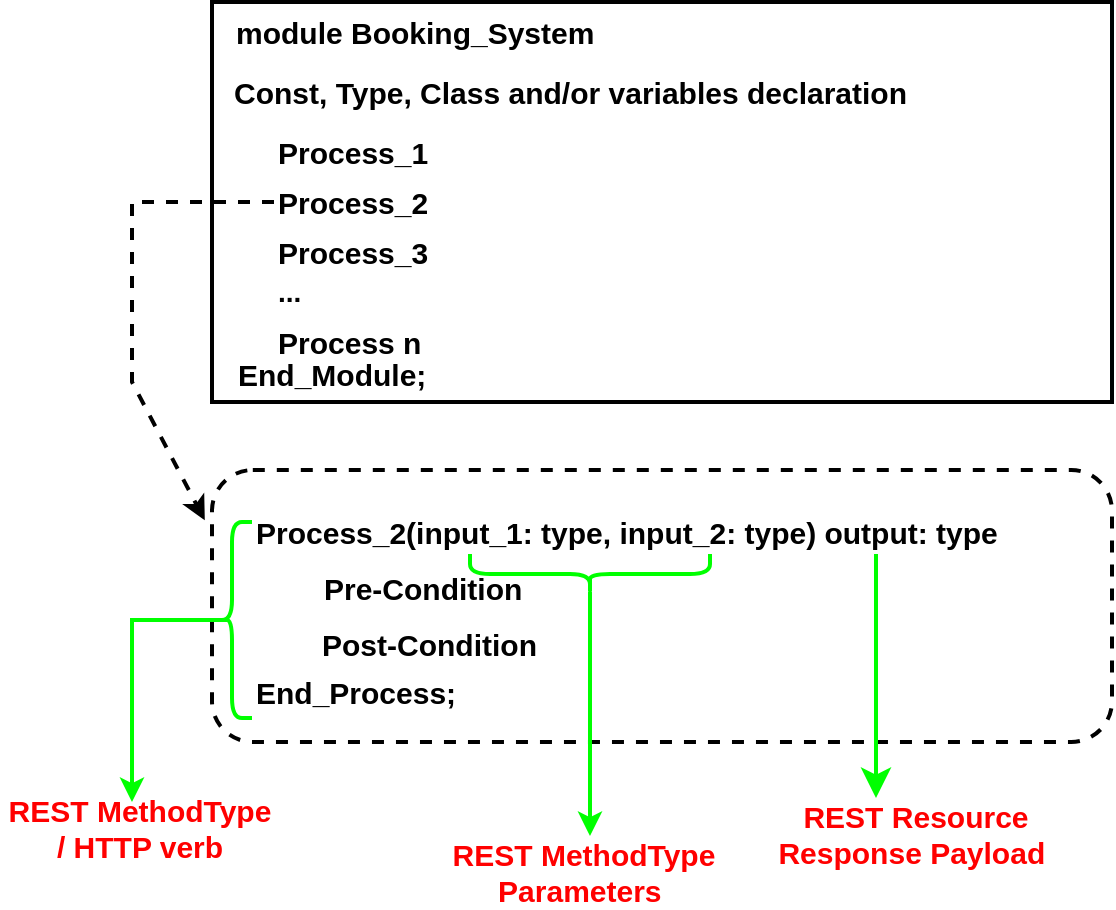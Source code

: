 <mxfile version="15.8.7" type="device" pages="2"><diagram id="NWSrQjj3ngRqaq7mK4eJ" name="Page-1"><mxGraphModel dx="946" dy="629" grid="1" gridSize="10" guides="1" tooltips="1" connect="1" arrows="1" fold="1" page="1" pageScale="1" pageWidth="1169" pageHeight="827" math="0" shadow="0"><root><mxCell id="0"/><mxCell id="1" parent="0"/><mxCell id="K0A8qy7obqtZUVzw5Ud4-1" value="" style="rounded=0;whiteSpace=wrap;html=1;strokeWidth=2;" parent="1" vertex="1"><mxGeometry x="230" y="90" width="450" height="200" as="geometry"/></mxCell><mxCell id="K0A8qy7obqtZUVzw5Ud4-2" value="&lt;b style=&quot;font-size: 15px;&quot;&gt;&lt;font style=&quot;font-size: 15px;&quot;&gt;module Booking_System&lt;/font&gt;&lt;/b&gt;" style="text;html=1;strokeColor=none;fillColor=none;align=left;verticalAlign=middle;whiteSpace=wrap;rounded=0;fontSize=15;" parent="1" vertex="1"><mxGeometry x="240" y="100" width="200" height="10" as="geometry"/></mxCell><mxCell id="K0A8qy7obqtZUVzw5Ud4-3" value="&lt;b style=&quot;font-size: 15px;&quot;&gt;&lt;font style=&quot;font-size: 15px;&quot;&gt;Const, Type, Class and/or variables declaration&lt;/font&gt;&lt;/b&gt;" style="text;html=1;strokeColor=none;fillColor=none;align=left;verticalAlign=middle;whiteSpace=wrap;rounded=0;fontSize=15;" parent="1" vertex="1"><mxGeometry x="239" y="130" width="341" height="10" as="geometry"/></mxCell><mxCell id="K0A8qy7obqtZUVzw5Ud4-4" value="&lt;b style=&quot;font-size: 15px;&quot;&gt;&lt;font style=&quot;font-size: 15px;&quot;&gt;Process_1&lt;/font&gt;&lt;/b&gt;" style="text;html=1;strokeColor=none;fillColor=none;align=left;verticalAlign=middle;whiteSpace=wrap;rounded=0;fontSize=15;" parent="1" vertex="1"><mxGeometry x="261" y="160" width="200" height="10" as="geometry"/></mxCell><mxCell id="K0A8qy7obqtZUVzw5Ud4-5" value="&lt;b style=&quot;font-size: 15px;&quot;&gt;&lt;font style=&quot;font-size: 15px;&quot;&gt;Process_2&lt;/font&gt;&lt;/b&gt;" style="text;html=1;strokeColor=none;fillColor=none;align=left;verticalAlign=middle;whiteSpace=wrap;rounded=0;fontSize=15;" parent="1" vertex="1"><mxGeometry x="261" y="185" width="200" height="10" as="geometry"/></mxCell><mxCell id="K0A8qy7obqtZUVzw5Ud4-6" value="&lt;b style=&quot;font-size: 15px;&quot;&gt;&lt;font style=&quot;font-size: 15px;&quot;&gt;Process_3&lt;/font&gt;&lt;/b&gt;" style="text;html=1;strokeColor=none;fillColor=none;align=left;verticalAlign=middle;whiteSpace=wrap;rounded=0;fontSize=15;" parent="1" vertex="1"><mxGeometry x="261" y="210" width="200" height="10" as="geometry"/></mxCell><mxCell id="K0A8qy7obqtZUVzw5Ud4-7" value="&lt;b style=&quot;font-size: 15px;&quot;&gt;&lt;font style=&quot;font-size: 15px;&quot;&gt;Process n&lt;/font&gt;&lt;/b&gt;" style="text;html=1;strokeColor=none;fillColor=none;align=left;verticalAlign=middle;whiteSpace=wrap;rounded=0;fontSize=15;" parent="1" vertex="1"><mxGeometry x="261" y="255" width="200" height="10" as="geometry"/></mxCell><mxCell id="K0A8qy7obqtZUVzw5Ud4-8" value="&lt;b&gt;&lt;font style=&quot;font-size: 14px&quot;&gt;...&lt;/font&gt;&lt;/b&gt;" style="text;html=1;strokeColor=none;fillColor=none;align=left;verticalAlign=middle;whiteSpace=wrap;rounded=0;" parent="1" vertex="1"><mxGeometry x="261" y="230" width="200" height="10" as="geometry"/></mxCell><mxCell id="K0A8qy7obqtZUVzw5Ud4-9" value="&lt;b style=&quot;font-size: 15px;&quot;&gt;&lt;font style=&quot;font-size: 15px;&quot;&gt;End_Module;&lt;/font&gt;&lt;/b&gt;" style="text;html=1;strokeColor=none;fillColor=none;align=left;verticalAlign=middle;whiteSpace=wrap;rounded=0;fontSize=15;" parent="1" vertex="1"><mxGeometry x="241" y="271" width="200" height="10" as="geometry"/></mxCell><mxCell id="K0A8qy7obqtZUVzw5Ud4-10" value="" style="rounded=1;whiteSpace=wrap;html=1;fontSize=14;dashed=1;strokeWidth=2;" parent="1" vertex="1"><mxGeometry x="230" y="324" width="450" height="136" as="geometry"/></mxCell><mxCell id="K0A8qy7obqtZUVzw5Ud4-11" value="&lt;b style=&quot;font-size: 15px&quot;&gt;&lt;font style=&quot;font-size: 15px&quot;&gt;Process_2(input_1: type, input_2: type) output: type&lt;/font&gt;&lt;/b&gt;" style="text;html=1;strokeColor=none;fillColor=none;align=left;verticalAlign=middle;whiteSpace=wrap;rounded=0;fontSize=15;" parent="1" vertex="1"><mxGeometry x="250" y="350" width="380" height="10" as="geometry"/></mxCell><mxCell id="K0A8qy7obqtZUVzw5Ud4-12" value="&lt;b style=&quot;font-size: 15px;&quot;&gt;&lt;font style=&quot;font-size: 15px;&quot;&gt;Pre-Condition&amp;nbsp;&lt;/font&gt;&lt;/b&gt;" style="text;html=1;strokeColor=none;fillColor=none;align=left;verticalAlign=middle;whiteSpace=wrap;rounded=0;fontSize=15;" parent="1" vertex="1"><mxGeometry x="284" y="378" width="156" height="10" as="geometry"/></mxCell><mxCell id="K0A8qy7obqtZUVzw5Ud4-13" value="&lt;b style=&quot;font-size: 15px;&quot;&gt;&lt;font style=&quot;font-size: 15px;&quot;&gt;Post-Condition&amp;nbsp;&lt;/font&gt;&lt;/b&gt;" style="text;html=1;strokeColor=none;fillColor=none;align=left;verticalAlign=middle;whiteSpace=wrap;rounded=0;fontSize=15;" parent="1" vertex="1"><mxGeometry x="283" y="406" width="156" height="10" as="geometry"/></mxCell><mxCell id="K0A8qy7obqtZUVzw5Ud4-14" value="&lt;b style=&quot;font-size: 15px&quot;&gt;&lt;font style=&quot;font-size: 15px&quot;&gt;End_Process;&lt;/font&gt;&lt;/b&gt;" style="text;html=1;strokeColor=none;fillColor=none;align=left;verticalAlign=middle;whiteSpace=wrap;rounded=0;fontSize=15;" parent="1" vertex="1"><mxGeometry x="250" y="430" width="156" height="10" as="geometry"/></mxCell><mxCell id="K0A8qy7obqtZUVzw5Ud4-16" value="" style="endArrow=classic;html=1;rounded=0;fontSize=14;exitX=0;exitY=0.5;exitDx=0;exitDy=0;entryX=-0.008;entryY=0.185;entryDx=0;entryDy=0;entryPerimeter=0;dashed=1;strokeWidth=2;" parent="1" source="K0A8qy7obqtZUVzw5Ud4-5" target="K0A8qy7obqtZUVzw5Ud4-10" edge="1"><mxGeometry width="50" height="50" relative="1" as="geometry"><mxPoint x="220" y="180" as="sourcePoint"/><mxPoint x="190" y="235" as="targetPoint"/><Array as="points"><mxPoint x="190" y="190"/><mxPoint x="190" y="280"/></Array></mxGeometry></mxCell><mxCell id="K0A8qy7obqtZUVzw5Ud4-21" value="" style="shape=curlyBracket;whiteSpace=wrap;html=1;rounded=1;fontSize=15;strokeWidth=2;strokeColor=#00FF00;" parent="1" vertex="1"><mxGeometry x="230" y="350" width="20" height="98" as="geometry"/></mxCell><mxCell id="K0A8qy7obqtZUVzw5Ud4-22" value="" style="edgeStyle=segmentEdgeStyle;endArrow=classic;html=1;rounded=0;fontSize=15;strokeWidth=2;exitX=0.1;exitY=0.5;exitDx=0;exitDy=0;exitPerimeter=0;strokeColor=#00FF00;" parent="1" source="K0A8qy7obqtZUVzw5Ud4-21" edge="1"><mxGeometry width="50" height="50" relative="1" as="geometry"><mxPoint x="140" y="436" as="sourcePoint"/><mxPoint x="190" y="490" as="targetPoint"/></mxGeometry></mxCell><mxCell id="K0A8qy7obqtZUVzw5Ud4-23" value="REST MethodType / HTTP verb" style="text;html=1;strokeColor=none;fillColor=none;align=center;verticalAlign=middle;whiteSpace=wrap;rounded=0;fontSize=15;fontStyle=1;fontColor=#FF0000;" parent="1" vertex="1"><mxGeometry x="124" y="488" width="140" height="30" as="geometry"/></mxCell><mxCell id="K0A8qy7obqtZUVzw5Ud4-24" value="" style="shape=curlyBracket;whiteSpace=wrap;html=1;rounded=1;fontSize=15;fontColor=#FF0000;strokeColor=#00FF00;strokeWidth=2;rotation=-90;" parent="1" vertex="1"><mxGeometry x="409" y="316" width="20" height="120" as="geometry"/></mxCell><mxCell id="K0A8qy7obqtZUVzw5Ud4-25" value="" style="endArrow=classic;html=1;rounded=0;fontSize=15;fontColor=#FF0000;strokeColor=#00FF00;strokeWidth=2;" parent="1" edge="1"><mxGeometry width="50" height="50" relative="1" as="geometry"><mxPoint x="419" y="385" as="sourcePoint"/><mxPoint x="419" y="507" as="targetPoint"/></mxGeometry></mxCell><mxCell id="K0A8qy7obqtZUVzw5Ud4-26" value="REST MethodType Parameters&amp;nbsp;" style="text;html=1;strokeColor=none;fillColor=none;align=center;verticalAlign=middle;whiteSpace=wrap;rounded=0;fontSize=15;fontStyle=1;fontColor=#FF0000;" parent="1" vertex="1"><mxGeometry x="346" y="510" width="140" height="30" as="geometry"/></mxCell><mxCell id="K0A8qy7obqtZUVzw5Ud4-27" value="REST Resource Response Payload&amp;nbsp;" style="text;html=1;strokeColor=none;fillColor=none;align=center;verticalAlign=middle;whiteSpace=wrap;rounded=0;fontSize=15;fontStyle=1;fontColor=#FF0000;" parent="1" vertex="1"><mxGeometry x="504" y="491" width="156" height="30" as="geometry"/></mxCell><mxCell id="K0A8qy7obqtZUVzw5Ud4-28" value="" style="endArrow=classic;html=1;rounded=0;fontSize=15;fontColor=#FF0000;strokeColor=#00FF00;strokeWidth=2;endSize=9;" parent="1" edge="1"><mxGeometry width="50" height="50" relative="1" as="geometry"><mxPoint x="562" y="366" as="sourcePoint"/><mxPoint x="562" y="488" as="targetPoint"/></mxGeometry></mxCell></root></mxGraphModel></diagram><diagram id="5QcyQVQ2m1-UYR9_SLZH" name="SOFL-CDFD"><mxGraphModel dx="946" dy="629" grid="1" gridSize="10" guides="1" tooltips="1" connect="1" arrows="1" fold="1" page="1" pageScale="1" pageWidth="1169" pageHeight="827" math="0" shadow="0"><root><mxCell id="-chSdFqNRrhIFblKWe3N-0"/><mxCell id="-chSdFqNRrhIFblKWe3N-1" parent="-chSdFqNRrhIFblKWe3N-0"/><mxCell id="tENg-nuehEVftpZbNXXT-30" value="" style="rounded=0;whiteSpace=wrap;html=1;" vertex="1" parent="-chSdFqNRrhIFblKWe3N-1"><mxGeometry x="130" y="360" width="490" height="130" as="geometry"/></mxCell><mxCell id="tENg-nuehEVftpZbNXXT-5" value="" style="group" vertex="1" connectable="0" parent="-chSdFqNRrhIFblKWe3N-1"><mxGeometry x="160" y="120" width="160" height="90" as="geometry"/></mxCell><mxCell id="tENg-nuehEVftpZbNXXT-0" value="" style="rounded=0;whiteSpace=wrap;html=1;" vertex="1" parent="tENg-nuehEVftpZbNXXT-5"><mxGeometry width="160" height="90" as="geometry"/></mxCell><mxCell id="tENg-nuehEVftpZbNXXT-1" value="" style="endArrow=none;html=1;rounded=0;" edge="1" parent="tENg-nuehEVftpZbNXXT-5"><mxGeometry width="50" height="50" relative="1" as="geometry"><mxPoint x="10" y="80" as="sourcePoint"/><mxPoint x="10" y="10" as="targetPoint"/></mxGeometry></mxCell><mxCell id="tENg-nuehEVftpZbNXXT-2" value="" style="endArrow=none;html=1;rounded=0;" edge="1" parent="tENg-nuehEVftpZbNXXT-5"><mxGeometry width="50" height="50" relative="1" as="geometry"><mxPoint y="10" as="sourcePoint"/><mxPoint x="160" y="10" as="targetPoint"/></mxGeometry></mxCell><mxCell id="tENg-nuehEVftpZbNXXT-3" value="" style="endArrow=none;html=1;rounded=0;" edge="1" parent="tENg-nuehEVftpZbNXXT-5"><mxGeometry width="50" height="50" relative="1" as="geometry"><mxPoint y="80" as="sourcePoint"/><mxPoint x="160" y="80" as="targetPoint"/></mxGeometry></mxCell><mxCell id="tENg-nuehEVftpZbNXXT-4" value="" style="endArrow=none;html=1;rounded=0;" edge="1" parent="tENg-nuehEVftpZbNXXT-5"><mxGeometry width="50" height="50" relative="1" as="geometry"><mxPoint x="150" y="80" as="sourcePoint"/><mxPoint x="150" y="10" as="targetPoint"/></mxGeometry></mxCell><mxCell id="tENg-nuehEVftpZbNXXT-38" value="A" style="text;html=1;strokeColor=none;fillColor=none;align=center;verticalAlign=middle;whiteSpace=wrap;rounded=0;fontSize=16;" vertex="1" parent="tENg-nuehEVftpZbNXXT-5"><mxGeometry x="50" y="35" width="50" height="20" as="geometry"/></mxCell><mxCell id="tENg-nuehEVftpZbNXXT-6" value="" style="group" vertex="1" connectable="0" parent="-chSdFqNRrhIFblKWe3N-1"><mxGeometry x="439" y="120" width="160" height="90" as="geometry"/></mxCell><mxCell id="tENg-nuehEVftpZbNXXT-7" value="" style="rounded=0;whiteSpace=wrap;html=1;" vertex="1" parent="tENg-nuehEVftpZbNXXT-6"><mxGeometry width="160" height="90" as="geometry"/></mxCell><mxCell id="tENg-nuehEVftpZbNXXT-8" value="" style="endArrow=none;html=1;rounded=0;" edge="1" parent="tENg-nuehEVftpZbNXXT-6"><mxGeometry width="50" height="50" relative="1" as="geometry"><mxPoint x="10" y="80" as="sourcePoint"/><mxPoint x="10" y="10" as="targetPoint"/></mxGeometry></mxCell><mxCell id="tENg-nuehEVftpZbNXXT-9" value="" style="endArrow=none;html=1;rounded=0;" edge="1" parent="tENg-nuehEVftpZbNXXT-6"><mxGeometry width="50" height="50" relative="1" as="geometry"><mxPoint y="10" as="sourcePoint"/><mxPoint x="160" y="10" as="targetPoint"/></mxGeometry></mxCell><mxCell id="tENg-nuehEVftpZbNXXT-10" value="" style="endArrow=none;html=1;rounded=0;" edge="1" parent="tENg-nuehEVftpZbNXXT-6"><mxGeometry width="50" height="50" relative="1" as="geometry"><mxPoint y="80" as="sourcePoint"/><mxPoint x="160" y="80" as="targetPoint"/></mxGeometry></mxCell><mxCell id="tENg-nuehEVftpZbNXXT-11" value="" style="endArrow=none;html=1;rounded=0;" edge="1" parent="tENg-nuehEVftpZbNXXT-6"><mxGeometry width="50" height="50" relative="1" as="geometry"><mxPoint x="151" y="80" as="sourcePoint"/><mxPoint x="151" y="10" as="targetPoint"/></mxGeometry></mxCell><mxCell id="tENg-nuehEVftpZbNXXT-39" value="B" style="text;html=1;strokeColor=none;fillColor=none;align=center;verticalAlign=middle;whiteSpace=wrap;rounded=0;fontSize=16;" vertex="1" parent="tENg-nuehEVftpZbNXXT-6"><mxGeometry x="55" y="35" width="50" height="20" as="geometry"/></mxCell><mxCell id="tENg-nuehEVftpZbNXXT-12" value="" style="group" vertex="1" connectable="0" parent="-chSdFqNRrhIFblKWe3N-1"><mxGeometry x="440" y="240" width="160" height="90" as="geometry"/></mxCell><mxCell id="tENg-nuehEVftpZbNXXT-13" value="" style="rounded=0;whiteSpace=wrap;html=1;" vertex="1" parent="tENg-nuehEVftpZbNXXT-12"><mxGeometry width="160" height="90" as="geometry"/></mxCell><mxCell id="tENg-nuehEVftpZbNXXT-14" value="" style="endArrow=none;html=1;rounded=0;" edge="1" parent="tENg-nuehEVftpZbNXXT-12"><mxGeometry width="50" height="50" relative="1" as="geometry"><mxPoint x="10" y="80" as="sourcePoint"/><mxPoint x="10" y="10" as="targetPoint"/></mxGeometry></mxCell><mxCell id="tENg-nuehEVftpZbNXXT-15" value="" style="endArrow=none;html=1;rounded=0;" edge="1" parent="tENg-nuehEVftpZbNXXT-12"><mxGeometry width="50" height="50" relative="1" as="geometry"><mxPoint y="10" as="sourcePoint"/><mxPoint x="160" y="10" as="targetPoint"/></mxGeometry></mxCell><mxCell id="tENg-nuehEVftpZbNXXT-16" value="" style="endArrow=none;html=1;rounded=0;" edge="1" parent="tENg-nuehEVftpZbNXXT-12"><mxGeometry width="50" height="50" relative="1" as="geometry"><mxPoint y="80" as="sourcePoint"/><mxPoint x="160" y="80" as="targetPoint"/></mxGeometry></mxCell><mxCell id="tENg-nuehEVftpZbNXXT-17" value="" style="endArrow=none;html=1;rounded=0;" edge="1" parent="tENg-nuehEVftpZbNXXT-12"><mxGeometry width="50" height="50" relative="1" as="geometry"><mxPoint x="151" y="80" as="sourcePoint"/><mxPoint x="151" y="10" as="targetPoint"/></mxGeometry></mxCell><mxCell id="tENg-nuehEVftpZbNXXT-40" value="C" style="text;html=1;strokeColor=none;fillColor=none;align=center;verticalAlign=middle;whiteSpace=wrap;rounded=0;fontSize=16;" vertex="1" parent="tENg-nuehEVftpZbNXXT-12"><mxGeometry x="55" y="35" width="50" height="20" as="geometry"/></mxCell><mxCell id="tENg-nuehEVftpZbNXXT-18" value="" style="group" vertex="1" connectable="0" parent="-chSdFqNRrhIFblKWe3N-1"><mxGeometry x="400" y="383" width="160" height="90" as="geometry"/></mxCell><mxCell id="tENg-nuehEVftpZbNXXT-19" value="" style="rounded=0;whiteSpace=wrap;html=1;" vertex="1" parent="tENg-nuehEVftpZbNXXT-18"><mxGeometry width="160" height="90" as="geometry"/></mxCell><mxCell id="tENg-nuehEVftpZbNXXT-20" value="" style="endArrow=none;html=1;rounded=0;" edge="1" parent="tENg-nuehEVftpZbNXXT-18"><mxGeometry width="50" height="50" relative="1" as="geometry"><mxPoint x="10" y="80" as="sourcePoint"/><mxPoint x="10" y="10" as="targetPoint"/></mxGeometry></mxCell><mxCell id="tENg-nuehEVftpZbNXXT-21" value="" style="endArrow=none;html=1;rounded=0;" edge="1" parent="tENg-nuehEVftpZbNXXT-18"><mxGeometry width="50" height="50" relative="1" as="geometry"><mxPoint y="10" as="sourcePoint"/><mxPoint x="160" y="10" as="targetPoint"/></mxGeometry></mxCell><mxCell id="tENg-nuehEVftpZbNXXT-22" value="" style="endArrow=none;html=1;rounded=0;" edge="1" parent="tENg-nuehEVftpZbNXXT-18"><mxGeometry width="50" height="50" relative="1" as="geometry"><mxPoint y="80" as="sourcePoint"/><mxPoint x="160" y="80" as="targetPoint"/></mxGeometry></mxCell><mxCell id="tENg-nuehEVftpZbNXXT-23" value="" style="endArrow=none;html=1;rounded=0;" edge="1" parent="tENg-nuehEVftpZbNXXT-18"><mxGeometry width="50" height="50" relative="1" as="geometry"><mxPoint x="151" y="80" as="sourcePoint"/><mxPoint x="151" y="10" as="targetPoint"/></mxGeometry></mxCell><mxCell id="tENg-nuehEVftpZbNXXT-41" value="F" style="text;html=1;strokeColor=none;fillColor=none;align=center;verticalAlign=middle;whiteSpace=wrap;rounded=0;fontSize=16;" vertex="1" parent="tENg-nuehEVftpZbNXXT-18"><mxGeometry x="55" y="34" width="50" height="20" as="geometry"/></mxCell><mxCell id="tENg-nuehEVftpZbNXXT-24" value="" style="group" vertex="1" connectable="0" parent="-chSdFqNRrhIFblKWe3N-1"><mxGeometry x="180" y="384" width="160" height="90" as="geometry"/></mxCell><mxCell id="tENg-nuehEVftpZbNXXT-25" value="" style="rounded=0;whiteSpace=wrap;html=1;" vertex="1" parent="tENg-nuehEVftpZbNXXT-24"><mxGeometry width="160" height="90" as="geometry"/></mxCell><mxCell id="tENg-nuehEVftpZbNXXT-26" value="" style="endArrow=none;html=1;rounded=0;" edge="1" parent="tENg-nuehEVftpZbNXXT-24"><mxGeometry width="50" height="50" relative="1" as="geometry"><mxPoint x="10" y="80" as="sourcePoint"/><mxPoint x="10" y="10" as="targetPoint"/></mxGeometry></mxCell><mxCell id="tENg-nuehEVftpZbNXXT-27" value="" style="endArrow=none;html=1;rounded=0;" edge="1" parent="tENg-nuehEVftpZbNXXT-24"><mxGeometry width="50" height="50" relative="1" as="geometry"><mxPoint y="10" as="sourcePoint"/><mxPoint x="160" y="10" as="targetPoint"/></mxGeometry></mxCell><mxCell id="tENg-nuehEVftpZbNXXT-28" value="" style="endArrow=none;html=1;rounded=0;" edge="1" parent="tENg-nuehEVftpZbNXXT-24"><mxGeometry width="50" height="50" relative="1" as="geometry"><mxPoint y="80" as="sourcePoint"/><mxPoint x="160" y="80" as="targetPoint"/></mxGeometry></mxCell><mxCell id="tENg-nuehEVftpZbNXXT-29" value="" style="endArrow=none;html=1;rounded=0;" edge="1" parent="tENg-nuehEVftpZbNXXT-24"><mxGeometry width="50" height="50" relative="1" as="geometry"><mxPoint x="151" y="80" as="sourcePoint"/><mxPoint x="151" y="10" as="targetPoint"/></mxGeometry></mxCell><mxCell id="tENg-nuehEVftpZbNXXT-42" value="E" style="text;html=1;strokeColor=none;fillColor=none;align=center;verticalAlign=middle;whiteSpace=wrap;rounded=0;fontSize=16;" vertex="1" parent="tENg-nuehEVftpZbNXXT-24"><mxGeometry x="54" y="35" width="50" height="20" as="geometry"/></mxCell><mxCell id="tENg-nuehEVftpZbNXXT-34" value="" style="group" vertex="1" connectable="0" parent="-chSdFqNRrhIFblKWe3N-1"><mxGeometry x="200" y="240" width="120" height="30" as="geometry"/></mxCell><mxCell id="tENg-nuehEVftpZbNXXT-31" value="" style="rounded=0;whiteSpace=wrap;html=1;" vertex="1" parent="tENg-nuehEVftpZbNXXT-34"><mxGeometry width="120" height="30" as="geometry"/></mxCell><mxCell id="tENg-nuehEVftpZbNXXT-33" value="" style="endArrow=none;html=1;rounded=0;entryX=0.167;entryY=0;entryDx=0;entryDy=0;entryPerimeter=0;" edge="1" parent="tENg-nuehEVftpZbNXXT-34" target="tENg-nuehEVftpZbNXXT-31"><mxGeometry width="50" height="50" relative="1" as="geometry"><mxPoint x="20" y="30" as="sourcePoint"/><mxPoint x="70" y="-20" as="targetPoint"/></mxGeometry></mxCell><mxCell id="tENg-nuehEVftpZbNXXT-35" value="D" style="text;html=1;strokeColor=none;fillColor=none;align=center;verticalAlign=middle;whiteSpace=wrap;rounded=0;fontSize=16;" vertex="1" parent="tENg-nuehEVftpZbNXXT-34"><mxGeometry x="30" y="5" width="50" height="20" as="geometry"/></mxCell><mxCell id="tENg-nuehEVftpZbNXXT-37" value="1" style="text;html=1;strokeColor=none;fillColor=none;align=center;verticalAlign=middle;whiteSpace=wrap;rounded=0;fontSize=16;" vertex="1" parent="tENg-nuehEVftpZbNXXT-34"><mxGeometry x="-13" y="4" width="50" height="20" as="geometry"/></mxCell><mxCell id="tENg-nuehEVftpZbNXXT-44" value="" style="endArrow=none;html=1;rounded=0;fontSize=16;endSize=6;startSize=5;" edge="1" parent="-chSdFqNRrhIFblKWe3N-1"><mxGeometry width="50" height="50" relative="1" as="geometry"><mxPoint x="310" y="167" as="sourcePoint"/><mxPoint x="320" y="167" as="targetPoint"/></mxGeometry></mxCell><mxCell id="tENg-nuehEVftpZbNXXT-45" value="" style="endArrow=classic;html=1;rounded=0;fontSize=16;startSize=5;endSize=6;strokeWidth=1;" edge="1" parent="-chSdFqNRrhIFblKWe3N-1"><mxGeometry width="50" height="50" relative="1" as="geometry"><mxPoint x="70" y="160" as="sourcePoint"/><mxPoint x="160" y="160" as="targetPoint"/></mxGeometry></mxCell><mxCell id="tENg-nuehEVftpZbNXXT-46" value="" style="endArrow=classic;html=1;rounded=0;fontSize=16;startSize=5;endSize=6;entryX=-0.006;entryY=0.333;entryDx=0;entryDy=0;entryPerimeter=0;strokeWidth=1;" edge="1" parent="-chSdFqNRrhIFblKWe3N-1" target="tENg-nuehEVftpZbNXXT-7"><mxGeometry width="50" height="50" relative="1" as="geometry"><mxPoint x="320" y="150" as="sourcePoint"/><mxPoint x="410" y="150" as="targetPoint"/></mxGeometry></mxCell><mxCell id="tENg-nuehEVftpZbNXXT-47" value="" style="endArrow=classic;html=1;rounded=0;fontSize=16;startSize=5;endSize=6;dashed=1;" edge="1" parent="-chSdFqNRrhIFblKWe3N-1"><mxGeometry width="50" height="50" relative="1" as="geometry"><mxPoint x="320" y="189" as="sourcePoint"/><mxPoint x="439" y="287" as="targetPoint"/></mxGeometry></mxCell><mxCell id="tENg-nuehEVftpZbNXXT-48" value="" style="endArrow=classic;html=1;rounded=0;fontSize=16;startSize=5;endSize=6;strokeWidth=1;" edge="1" parent="-chSdFqNRrhIFblKWe3N-1"><mxGeometry width="50" height="50" relative="1" as="geometry"><mxPoint x="350" y="310" as="sourcePoint"/><mxPoint x="440" y="310" as="targetPoint"/></mxGeometry></mxCell><mxCell id="tENg-nuehEVftpZbNXXT-49" value="" style="endArrow=classic;html=1;rounded=0;fontSize=16;startSize=5;endSize=6;strokeWidth=1;" edge="1" parent="-chSdFqNRrhIFblKWe3N-1"><mxGeometry width="50" height="50" relative="1" as="geometry"><mxPoint x="599" y="161.5" as="sourcePoint"/><mxPoint x="689" y="161.5" as="targetPoint"/></mxGeometry></mxCell><mxCell id="tENg-nuehEVftpZbNXXT-50" value="" style="endArrow=classic;html=1;rounded=0;fontSize=16;startSize=5;endSize=6;strokeWidth=1;" edge="1" parent="-chSdFqNRrhIFblKWe3N-1"><mxGeometry width="50" height="50" relative="1" as="geometry"><mxPoint x="600" y="281.5" as="sourcePoint"/><mxPoint x="690" y="281.5" as="targetPoint"/></mxGeometry></mxCell><mxCell id="tENg-nuehEVftpZbNXXT-51" value="" style="endArrow=classic;html=1;rounded=0;fontSize=16;startSize=5;endSize=6;strokeWidth=1;dashed=1;" edge="1" parent="-chSdFqNRrhIFblKWe3N-1"><mxGeometry width="50" height="50" relative="1" as="geometry"><mxPoint x="140" y="414" as="sourcePoint"/><mxPoint x="180" y="414" as="targetPoint"/></mxGeometry></mxCell><mxCell id="tENg-nuehEVftpZbNXXT-52" value="" style="endArrow=classic;html=1;rounded=0;fontSize=16;startSize=5;endSize=6;strokeWidth=1;" edge="1" parent="-chSdFqNRrhIFblKWe3N-1"><mxGeometry width="50" height="50" relative="1" as="geometry"><mxPoint x="140" y="454" as="sourcePoint"/><mxPoint x="180" y="454" as="targetPoint"/></mxGeometry></mxCell><mxCell id="tENg-nuehEVftpZbNXXT-53" value="" style="endArrow=classic;html=1;rounded=0;fontSize=16;startSize=5;endSize=6;strokeWidth=1;entryX=0.006;entryY=0.333;entryDx=0;entryDy=0;entryPerimeter=0;" edge="1" parent="-chSdFqNRrhIFblKWe3N-1" target="tENg-nuehEVftpZbNXXT-19"><mxGeometry width="50" height="50" relative="1" as="geometry"><mxPoint x="340" y="414" as="sourcePoint"/><mxPoint x="380" y="414" as="targetPoint"/></mxGeometry></mxCell><mxCell id="tENg-nuehEVftpZbNXXT-54" value="" style="endArrow=classic;html=1;rounded=0;fontSize=16;startSize=5;endSize=6;strokeWidth=1;entryX=0.006;entryY=0.333;entryDx=0;entryDy=0;entryPerimeter=0;" edge="1" parent="-chSdFqNRrhIFblKWe3N-1"><mxGeometry width="50" height="50" relative="1" as="geometry"><mxPoint x="341" y="449" as="sourcePoint"/><mxPoint x="401.96" y="447.97" as="targetPoint"/></mxGeometry></mxCell><mxCell id="tENg-nuehEVftpZbNXXT-55" value="" style="endArrow=classic;html=1;rounded=0;fontSize=16;startSize=5;endSize=6;strokeWidth=1;" edge="1" parent="-chSdFqNRrhIFblKWe3N-1"><mxGeometry width="50" height="50" relative="1" as="geometry"><mxPoint x="560" y="429" as="sourcePoint"/><mxPoint x="610" y="430" as="targetPoint"/></mxGeometry></mxCell><mxCell id="tENg-nuehEVftpZbNXXT-63" value="x" style="text;html=1;strokeColor=none;fillColor=none;align=center;verticalAlign=middle;whiteSpace=wrap;rounded=0;fontSize=16;" vertex="1" parent="-chSdFqNRrhIFblKWe3N-1"><mxGeometry x="90" y="140" width="40" height="20" as="geometry"/></mxCell><mxCell id="tENg-nuehEVftpZbNXXT-64" value="y" style="text;html=1;strokeColor=none;fillColor=none;align=center;verticalAlign=middle;whiteSpace=wrap;rounded=0;fontSize=16;" vertex="1" parent="-chSdFqNRrhIFblKWe3N-1"><mxGeometry x="355" y="126" width="40" height="20" as="geometry"/></mxCell><mxCell id="tENg-nuehEVftpZbNXXT-65" value="z" style="text;html=1;strokeColor=none;fillColor=none;align=center;verticalAlign=middle;whiteSpace=wrap;rounded=0;fontSize=16;" vertex="1" parent="-chSdFqNRrhIFblKWe3N-1"><mxGeometry x="360" y="210" width="40" height="20" as="geometry"/></mxCell><mxCell id="tENg-nuehEVftpZbNXXT-66" value="q" style="text;html=1;strokeColor=none;fillColor=none;align=center;verticalAlign=middle;whiteSpace=wrap;rounded=0;fontSize=16;" vertex="1" parent="-chSdFqNRrhIFblKWe3N-1"><mxGeometry x="370" y="286" width="40" height="20" as="geometry"/></mxCell><mxCell id="tENg-nuehEVftpZbNXXT-67" value="r" style="text;html=1;strokeColor=none;fillColor=none;align=center;verticalAlign=middle;whiteSpace=wrap;rounded=0;fontSize=16;" vertex="1" parent="-chSdFqNRrhIFblKWe3N-1"><mxGeometry x="620" y="140" width="40" height="20" as="geometry"/></mxCell><mxCell id="tENg-nuehEVftpZbNXXT-68" value="w" style="text;html=1;strokeColor=none;fillColor=none;align=center;verticalAlign=middle;whiteSpace=wrap;rounded=0;fontSize=16;" vertex="1" parent="-chSdFqNRrhIFblKWe3N-1"><mxGeometry x="620" y="260" width="40" height="20" as="geometry"/></mxCell><mxCell id="tENg-nuehEVftpZbNXXT-69" value="i" style="text;html=1;strokeColor=none;fillColor=none;align=center;verticalAlign=middle;whiteSpace=wrap;rounded=0;fontSize=16;" vertex="1" parent="-chSdFqNRrhIFblKWe3N-1"><mxGeometry x="350" y="394" width="40" height="20" as="geometry"/></mxCell><mxCell id="tENg-nuehEVftpZbNXXT-70" value="j" style="text;html=1;strokeColor=none;fillColor=none;align=center;verticalAlign=middle;whiteSpace=wrap;rounded=0;fontSize=16;" vertex="1" parent="-chSdFqNRrhIFblKWe3N-1"><mxGeometry x="350" y="424" width="40" height="20" as="geometry"/></mxCell><mxCell id="tENg-nuehEVftpZbNXXT-73" value="w" style="text;html=1;strokeColor=none;fillColor=none;align=center;verticalAlign=middle;whiteSpace=wrap;rounded=0;fontSize=16;" vertex="1" parent="-chSdFqNRrhIFblKWe3N-1"><mxGeometry x="565" y="404" width="40" height="20" as="geometry"/></mxCell><mxCell id="tENg-nuehEVftpZbNXXT-74" value="q" style="text;html=1;strokeColor=none;fillColor=none;align=center;verticalAlign=middle;whiteSpace=wrap;rounded=0;fontSize=16;" vertex="1" parent="-chSdFqNRrhIFblKWe3N-1"><mxGeometry x="140" y="430" width="40" height="20" as="geometry"/></mxCell><mxCell id="tENg-nuehEVftpZbNXXT-75" value="z" style="text;html=1;strokeColor=none;fillColor=none;align=center;verticalAlign=middle;whiteSpace=wrap;rounded=0;fontSize=16;" vertex="1" parent="-chSdFqNRrhIFblKWe3N-1"><mxGeometry x="140" y="394" width="40" height="20" as="geometry"/></mxCell><mxCell id="tENg-nuehEVftpZbNXXT-76" value="" style="curved=1;endArrow=classic;html=1;rounded=0;dashed=1;fontSize=16;startSize=5;endSize=6;strokeWidth=3;entryX=0.25;entryY=0;entryDx=0;entryDy=0;" edge="1" parent="-chSdFqNRrhIFblKWe3N-1" target="tENg-nuehEVftpZbNXXT-30"><mxGeometry width="50" height="50" relative="1" as="geometry"><mxPoint x="510" y="310" as="sourcePoint"/><mxPoint x="355" y="300" as="targetPoint"/><Array as="points"><mxPoint x="370" y="350"/><mxPoint x="350" y="330"/><mxPoint x="305" y="300"/></Array></mxGeometry></mxCell></root></mxGraphModel></diagram></mxfile>